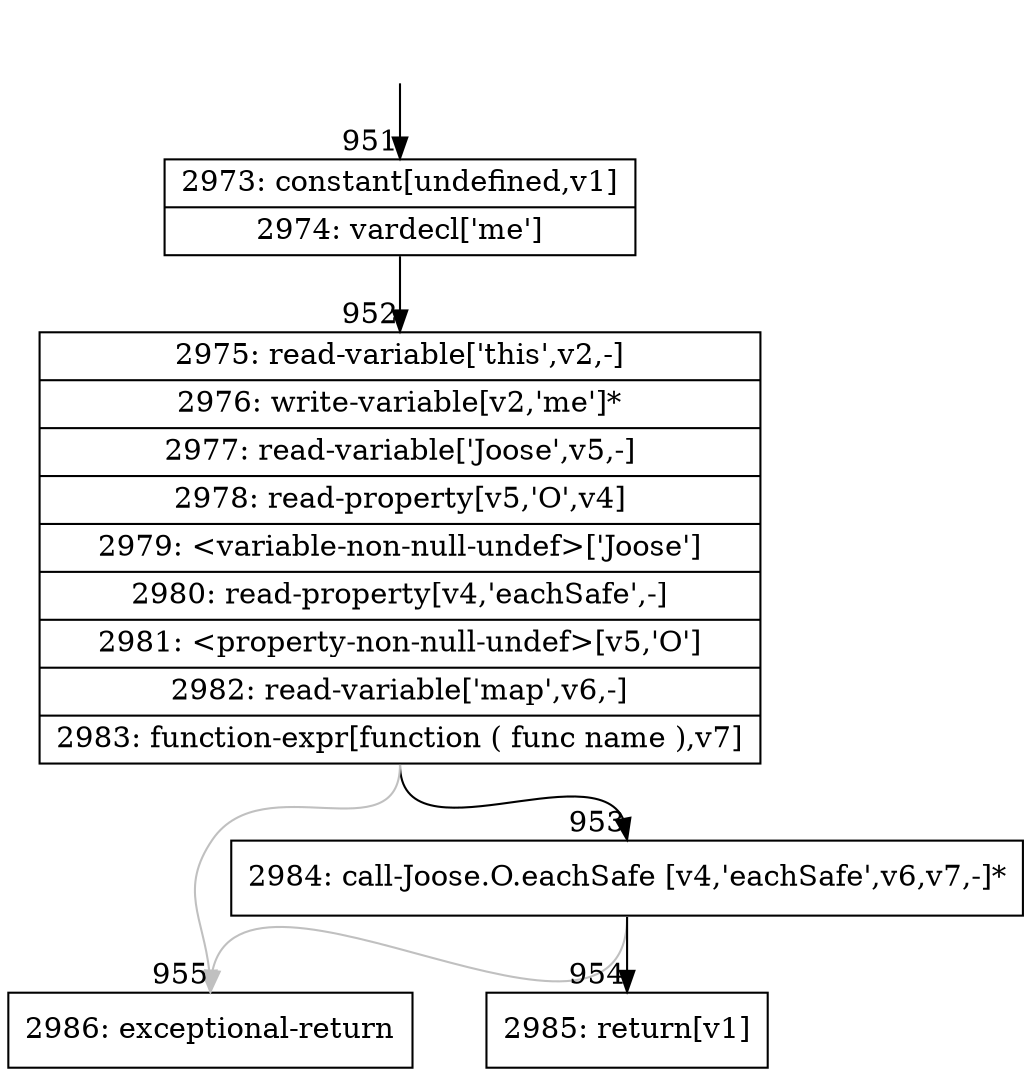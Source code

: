 digraph {
rankdir="TD"
BB_entry108[shape=none,label=""];
BB_entry108 -> BB951 [tailport=s, headport=n, headlabel="    951"]
BB951 [shape=record label="{2973: constant[undefined,v1]|2974: vardecl['me']}" ] 
BB951 -> BB952 [tailport=s, headport=n, headlabel="      952"]
BB952 [shape=record label="{2975: read-variable['this',v2,-]|2976: write-variable[v2,'me']*|2977: read-variable['Joose',v5,-]|2978: read-property[v5,'O',v4]|2979: \<variable-non-null-undef\>['Joose']|2980: read-property[v4,'eachSafe',-]|2981: \<property-non-null-undef\>[v5,'O']|2982: read-variable['map',v6,-]|2983: function-expr[function ( func name ),v7]}" ] 
BB952 -> BB953 [tailport=s, headport=n, headlabel="      953"]
BB952 -> BB955 [tailport=s, headport=n, color=gray, headlabel="      955"]
BB953 [shape=record label="{2984: call-Joose.O.eachSafe [v4,'eachSafe',v6,v7,-]*}" ] 
BB953 -> BB954 [tailport=s, headport=n, headlabel="      954"]
BB953 -> BB955 [tailport=s, headport=n, color=gray]
BB954 [shape=record label="{2985: return[v1]}" ] 
BB955 [shape=record label="{2986: exceptional-return}" ] 
//#$~ 1076
}
